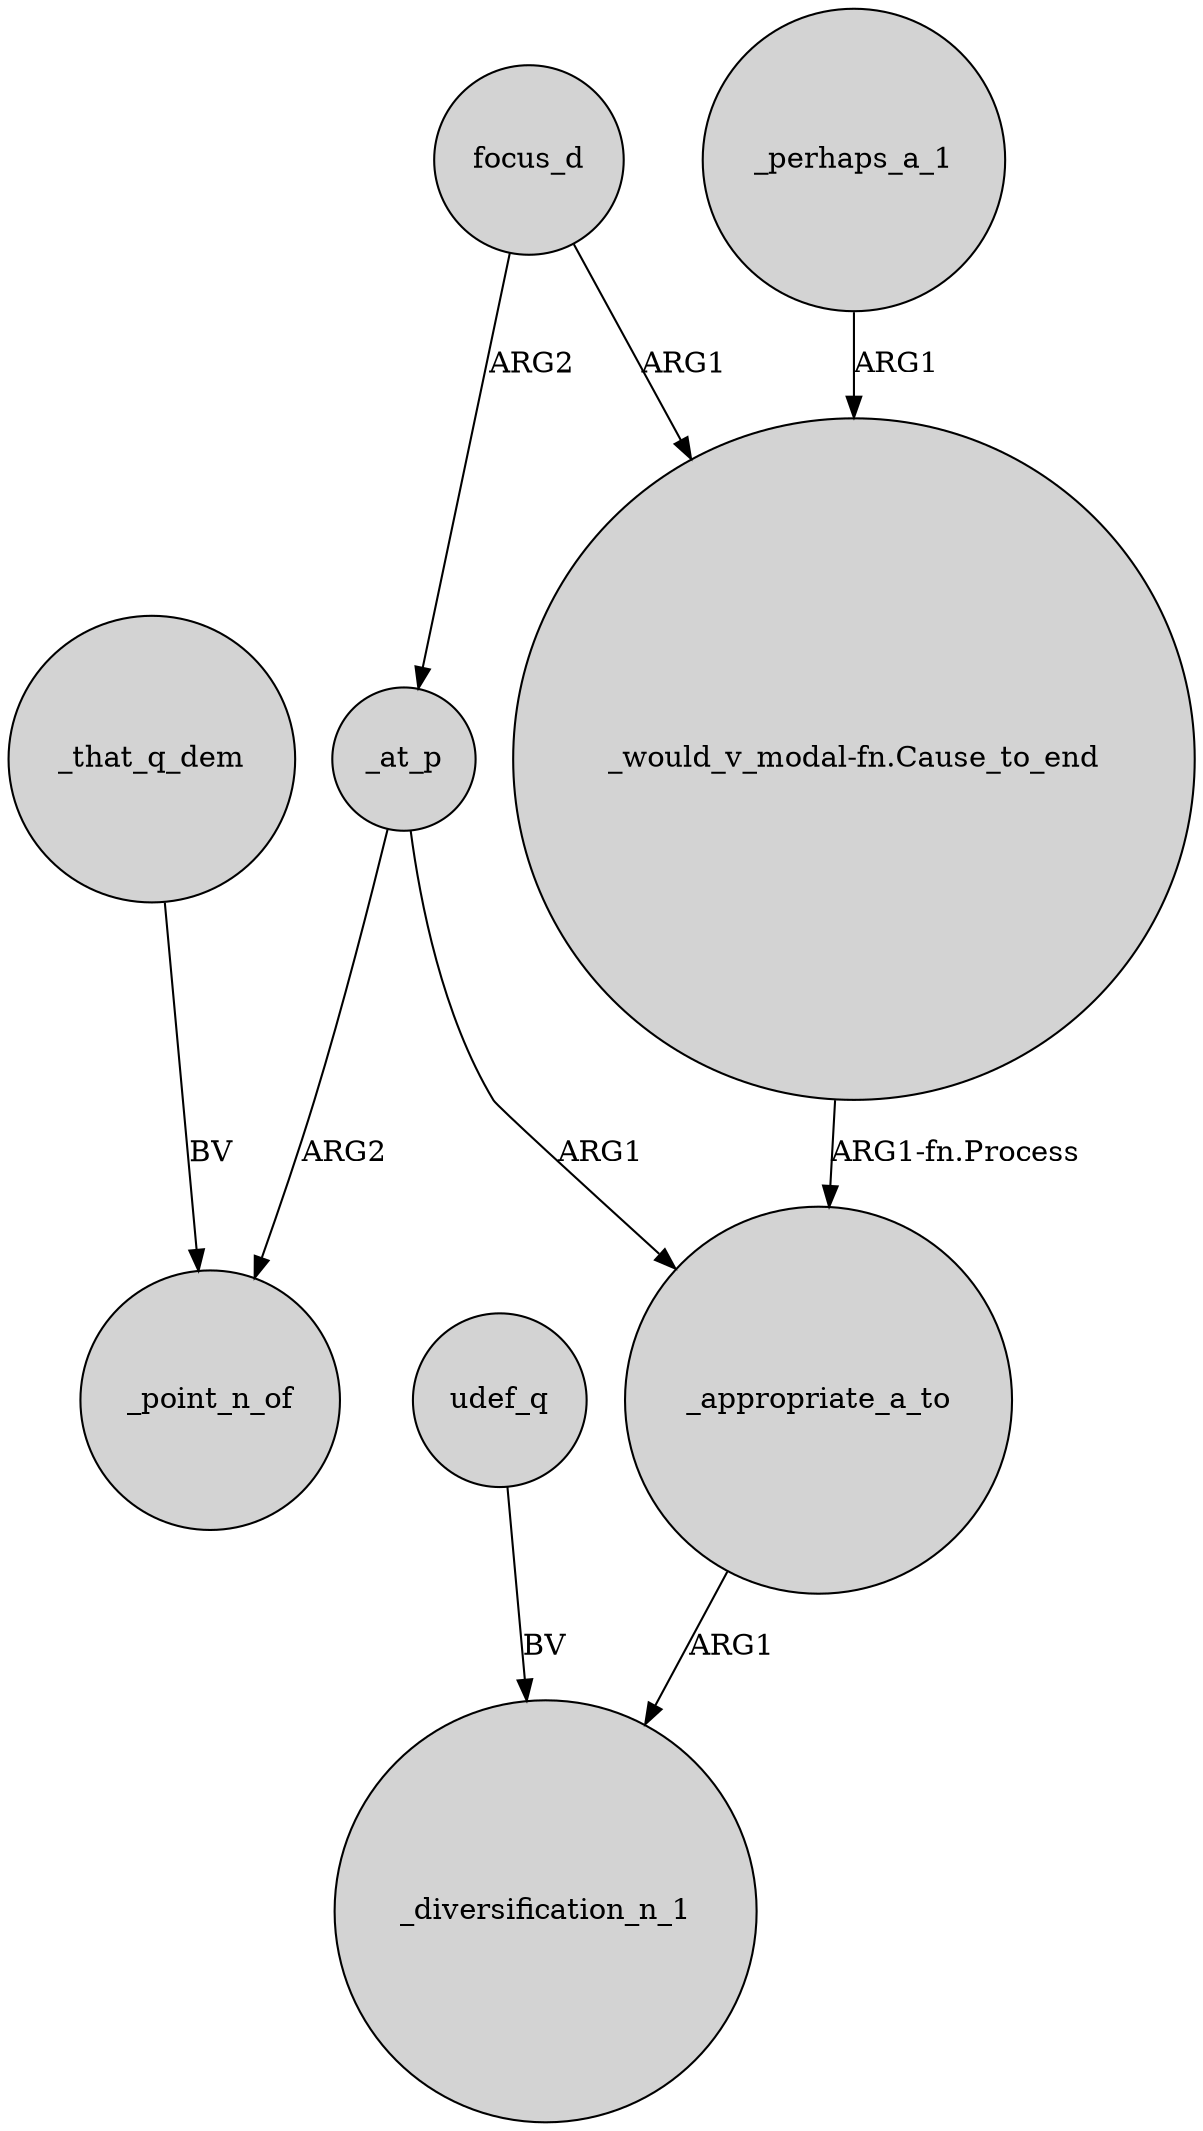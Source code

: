 digraph {
	node [shape=circle style=filled]
	_at_p -> _point_n_of [label=ARG2]
	_perhaps_a_1 -> "_would_v_modal-fn.Cause_to_end" [label=ARG1]
	_appropriate_a_to -> _diversification_n_1 [label=ARG1]
	_at_p -> _appropriate_a_to [label=ARG1]
	focus_d -> "_would_v_modal-fn.Cause_to_end" [label=ARG1]
	focus_d -> _at_p [label=ARG2]
	"_would_v_modal-fn.Cause_to_end" -> _appropriate_a_to [label="ARG1-fn.Process"]
	udef_q -> _diversification_n_1 [label=BV]
	_that_q_dem -> _point_n_of [label=BV]
}
